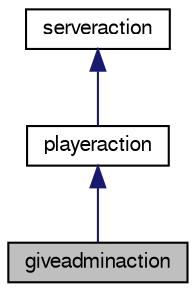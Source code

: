 digraph G
{
  edge [fontname="FreeSans",fontsize="10",labelfontname="FreeSans",labelfontsize="10"];
  node [fontname="FreeSans",fontsize="10",shape=record];
  Node1 [label="giveadminaction",height=0.2,width=0.4,color="black", fillcolor="grey75", style="filled" fontcolor="black"];
  Node2 -> Node1 [dir=back,color="midnightblue",fontsize="10",style="solid",fontname="FreeSans"];
  Node2 [label="playeraction",height=0.2,width=0.4,color="black", fillcolor="white", style="filled",URL="$structplayeraction.html"];
  Node3 -> Node2 [dir=back,color="midnightblue",fontsize="10",style="solid",fontname="FreeSans"];
  Node3 [label="serveraction",height=0.2,width=0.4,color="black", fillcolor="white", style="filled",URL="$structserveraction.html"];
}
